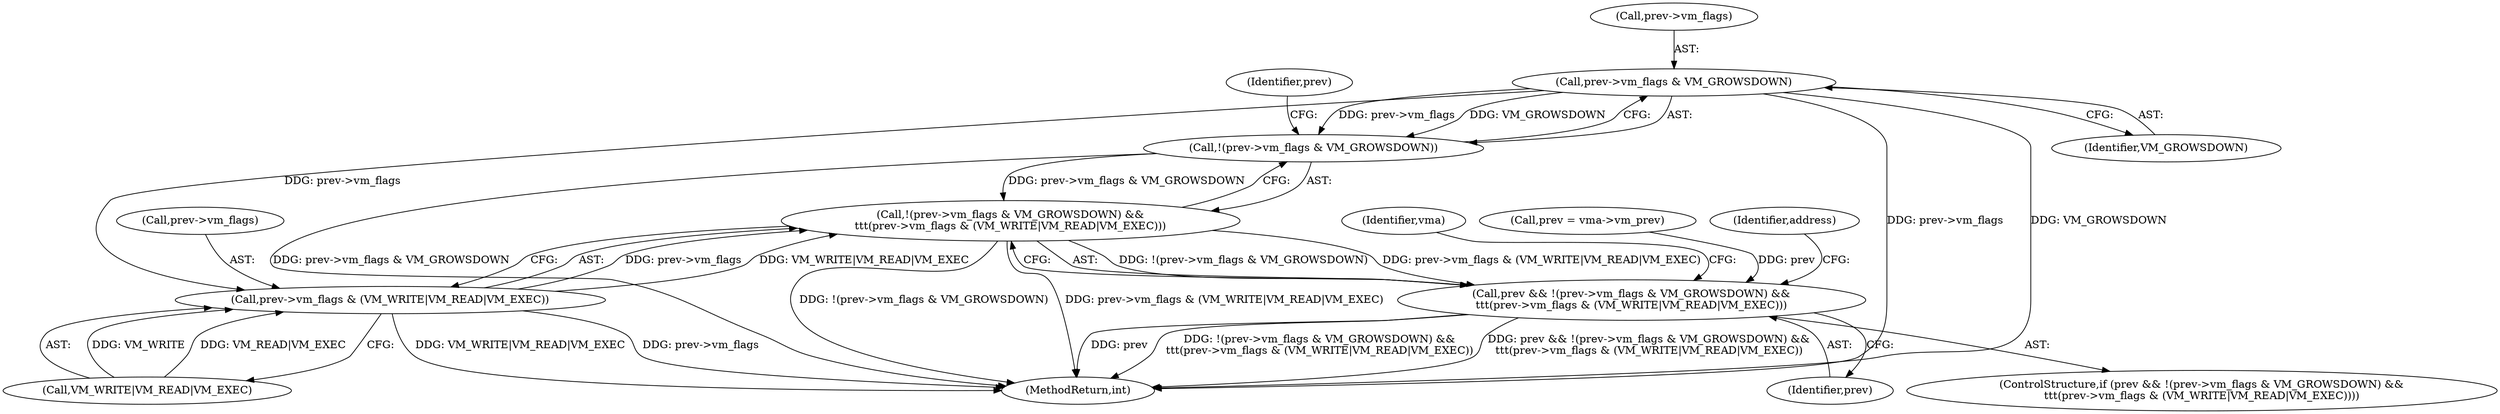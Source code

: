digraph "0_linux_0a1d52994d440e21def1c2174932410b4f2a98a1@pointer" {
"1000141" [label="(Call,prev->vm_flags & VM_GROWSDOWN)"];
"1000140" [label="(Call,!(prev->vm_flags & VM_GROWSDOWN))"];
"1000139" [label="(Call,!(prev->vm_flags & VM_GROWSDOWN) &&\n\t\t\t(prev->vm_flags & (VM_WRITE|VM_READ|VM_EXEC)))"];
"1000137" [label="(Call,prev && !(prev->vm_flags & VM_GROWSDOWN) &&\n\t\t\t(prev->vm_flags & (VM_WRITE|VM_READ|VM_EXEC)))"];
"1000146" [label="(Call,prev->vm_flags & (VM_WRITE|VM_READ|VM_EXEC))"];
"1000136" [label="(ControlStructure,if (prev && !(prev->vm_flags & VM_GROWSDOWN) &&\n\t\t\t(prev->vm_flags & (VM_WRITE|VM_READ|VM_EXEC))))"];
"1000147" [label="(Call,prev->vm_flags)"];
"1000137" [label="(Call,prev && !(prev->vm_flags & VM_GROWSDOWN) &&\n\t\t\t(prev->vm_flags & (VM_WRITE|VM_READ|VM_EXEC)))"];
"1000140" [label="(Call,!(prev->vm_flags & VM_GROWSDOWN))"];
"1000282" [label="(MethodReturn,int)"];
"1000142" [label="(Call,prev->vm_flags)"];
"1000150" [label="(Call,VM_WRITE|VM_READ|VM_EXEC)"];
"1000139" [label="(Call,!(prev->vm_flags & VM_GROWSDOWN) &&\n\t\t\t(prev->vm_flags & (VM_WRITE|VM_READ|VM_EXEC)))"];
"1000138" [label="(Identifier,prev)"];
"1000146" [label="(Call,prev->vm_flags & (VM_WRITE|VM_READ|VM_EXEC))"];
"1000148" [label="(Identifier,prev)"];
"1000159" [label="(Identifier,address)"];
"1000141" [label="(Call,prev->vm_flags & VM_GROWSDOWN)"];
"1000170" [label="(Identifier,vma)"];
"1000131" [label="(Call,prev = vma->vm_prev)"];
"1000145" [label="(Identifier,VM_GROWSDOWN)"];
"1000141" -> "1000140"  [label="AST: "];
"1000141" -> "1000145"  [label="CFG: "];
"1000142" -> "1000141"  [label="AST: "];
"1000145" -> "1000141"  [label="AST: "];
"1000140" -> "1000141"  [label="CFG: "];
"1000141" -> "1000282"  [label="DDG: prev->vm_flags"];
"1000141" -> "1000282"  [label="DDG: VM_GROWSDOWN"];
"1000141" -> "1000140"  [label="DDG: prev->vm_flags"];
"1000141" -> "1000140"  [label="DDG: VM_GROWSDOWN"];
"1000141" -> "1000146"  [label="DDG: prev->vm_flags"];
"1000140" -> "1000139"  [label="AST: "];
"1000148" -> "1000140"  [label="CFG: "];
"1000139" -> "1000140"  [label="CFG: "];
"1000140" -> "1000282"  [label="DDG: prev->vm_flags & VM_GROWSDOWN"];
"1000140" -> "1000139"  [label="DDG: prev->vm_flags & VM_GROWSDOWN"];
"1000139" -> "1000137"  [label="AST: "];
"1000139" -> "1000146"  [label="CFG: "];
"1000146" -> "1000139"  [label="AST: "];
"1000137" -> "1000139"  [label="CFG: "];
"1000139" -> "1000282"  [label="DDG: !(prev->vm_flags & VM_GROWSDOWN)"];
"1000139" -> "1000282"  [label="DDG: prev->vm_flags & (VM_WRITE|VM_READ|VM_EXEC)"];
"1000139" -> "1000137"  [label="DDG: !(prev->vm_flags & VM_GROWSDOWN)"];
"1000139" -> "1000137"  [label="DDG: prev->vm_flags & (VM_WRITE|VM_READ|VM_EXEC)"];
"1000146" -> "1000139"  [label="DDG: prev->vm_flags"];
"1000146" -> "1000139"  [label="DDG: VM_WRITE|VM_READ|VM_EXEC"];
"1000137" -> "1000136"  [label="AST: "];
"1000137" -> "1000138"  [label="CFG: "];
"1000138" -> "1000137"  [label="AST: "];
"1000159" -> "1000137"  [label="CFG: "];
"1000170" -> "1000137"  [label="CFG: "];
"1000137" -> "1000282"  [label="DDG: prev"];
"1000137" -> "1000282"  [label="DDG: !(prev->vm_flags & VM_GROWSDOWN) &&\n\t\t\t(prev->vm_flags & (VM_WRITE|VM_READ|VM_EXEC))"];
"1000137" -> "1000282"  [label="DDG: prev && !(prev->vm_flags & VM_GROWSDOWN) &&\n\t\t\t(prev->vm_flags & (VM_WRITE|VM_READ|VM_EXEC))"];
"1000131" -> "1000137"  [label="DDG: prev"];
"1000146" -> "1000150"  [label="CFG: "];
"1000147" -> "1000146"  [label="AST: "];
"1000150" -> "1000146"  [label="AST: "];
"1000146" -> "1000282"  [label="DDG: VM_WRITE|VM_READ|VM_EXEC"];
"1000146" -> "1000282"  [label="DDG: prev->vm_flags"];
"1000150" -> "1000146"  [label="DDG: VM_WRITE"];
"1000150" -> "1000146"  [label="DDG: VM_READ|VM_EXEC"];
}

